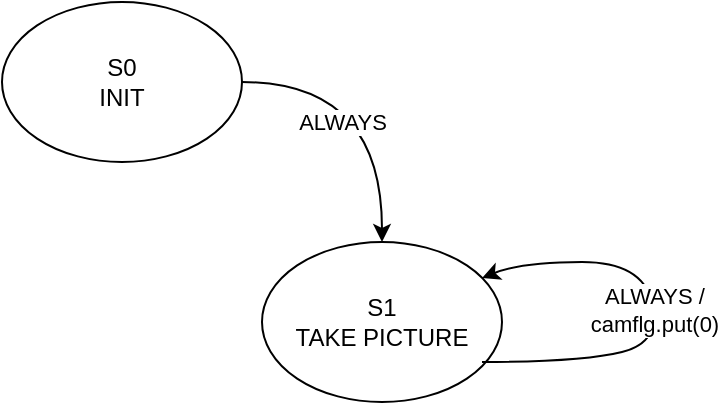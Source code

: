 <mxfile version="23.0.2" type="device">
  <diagram name="Page-1" id="2omlgmmkGZ0G3t3jGRxB">
    <mxGraphModel dx="954" dy="640" grid="1" gridSize="10" guides="1" tooltips="1" connect="1" arrows="1" fold="1" page="1" pageScale="1" pageWidth="850" pageHeight="1100" background="#FFFFFF" math="0" shadow="0">
      <root>
        <mxCell id="0" />
        <mxCell id="1" parent="0" />
        <mxCell id="ufByjvEqTX0y0CItklXG-3" value="ALWAYS" style="edgeStyle=orthogonalEdgeStyle;rounded=0;orthogonalLoop=1;jettySize=auto;html=1;entryX=0.5;entryY=0;entryDx=0;entryDy=0;curved=1;" edge="1" parent="1" source="ufByjvEqTX0y0CItklXG-1" target="ufByjvEqTX0y0CItklXG-2">
          <mxGeometry x="0.2" y="-20" relative="1" as="geometry">
            <mxPoint as="offset" />
          </mxGeometry>
        </mxCell>
        <mxCell id="ufByjvEqTX0y0CItklXG-1" value="S0&lt;br&gt;INIT" style="ellipse;whiteSpace=wrap;html=1;" vertex="1" parent="1">
          <mxGeometry x="210" y="140" width="120" height="80" as="geometry" />
        </mxCell>
        <mxCell id="ufByjvEqTX0y0CItklXG-2" value="S1&lt;br&gt;TAKE PICTURE" style="ellipse;whiteSpace=wrap;html=1;" vertex="1" parent="1">
          <mxGeometry x="340" y="260" width="120" height="80" as="geometry" />
        </mxCell>
        <mxCell id="ufByjvEqTX0y0CItklXG-4" value="ALWAYS / &lt;br&gt;camflg.put(0)" style="curved=1;endArrow=classic;html=1;rounded=0;entryX=0.917;entryY=0.225;entryDx=0;entryDy=0;entryPerimeter=0;" edge="1" parent="1" target="ufByjvEqTX0y0CItklXG-2">
          <mxGeometry x="0.004" width="50" height="50" relative="1" as="geometry">
            <mxPoint x="450" y="320" as="sourcePoint" />
            <mxPoint x="500" y="270" as="targetPoint" />
            <Array as="points">
              <mxPoint x="500" y="320" />
              <mxPoint x="540" y="310" />
              <mxPoint x="530" y="270" />
              <mxPoint x="470" y="270" />
            </Array>
            <mxPoint as="offset" />
          </mxGeometry>
        </mxCell>
      </root>
    </mxGraphModel>
  </diagram>
</mxfile>
